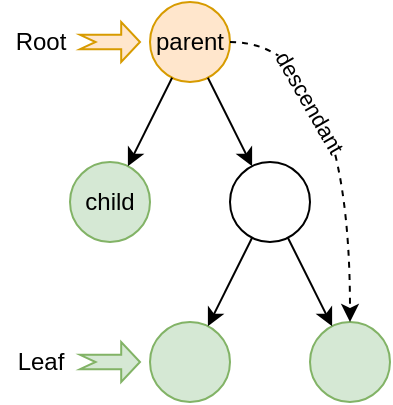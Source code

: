 <mxfile version="18.0.1" type="device"><diagram id="NC5F_iFgL1e3lb-aJBxh" name="Seite-1"><mxGraphModel dx="525" dy="488" grid="1" gridSize="10" guides="1" tooltips="1" connect="1" arrows="1" fold="1" page="1" pageScale="1" pageWidth="827" pageHeight="1169" math="0" shadow="0"><root><mxCell id="0"/><mxCell id="1" parent="0"/><mxCell id="5tkcTgRp0p-Gv210PRTU-1" value="parent" style="ellipse;whiteSpace=wrap;html=1;aspect=fixed;fillColor=#ffe6cc;strokeColor=#d79b00;" vertex="1" parent="1"><mxGeometry x="320" y="120" width="40" height="40" as="geometry"/></mxCell><mxCell id="5tkcTgRp0p-Gv210PRTU-2" value="child" style="ellipse;whiteSpace=wrap;html=1;aspect=fixed;fillColor=#d5e8d4;strokeColor=#82b366;" vertex="1" parent="1"><mxGeometry x="280" y="200" width="40" height="40" as="geometry"/></mxCell><mxCell id="5tkcTgRp0p-Gv210PRTU-3" value="" style="ellipse;whiteSpace=wrap;html=1;aspect=fixed;" vertex="1" parent="1"><mxGeometry x="360" y="200" width="40" height="40" as="geometry"/></mxCell><mxCell id="5tkcTgRp0p-Gv210PRTU-4" value="" style="ellipse;whiteSpace=wrap;html=1;aspect=fixed;fillColor=#d5e8d4;strokeColor=#82b366;" vertex="1" parent="1"><mxGeometry x="320" y="280" width="40" height="40" as="geometry"/></mxCell><mxCell id="5tkcTgRp0p-Gv210PRTU-5" value="" style="ellipse;whiteSpace=wrap;html=1;aspect=fixed;fillColor=#d5e8d4;strokeColor=#82b366;" vertex="1" parent="1"><mxGeometry x="400" y="280" width="40" height="40" as="geometry"/></mxCell><mxCell id="5tkcTgRp0p-Gv210PRTU-6" value="" style="endArrow=classic;html=1;rounded=0;" edge="1" parent="1" source="5tkcTgRp0p-Gv210PRTU-1" target="5tkcTgRp0p-Gv210PRTU-2"><mxGeometry width="50" height="50" relative="1" as="geometry"><mxPoint x="320" y="310" as="sourcePoint"/><mxPoint x="370" y="260" as="targetPoint"/></mxGeometry></mxCell><mxCell id="5tkcTgRp0p-Gv210PRTU-7" value="" style="endArrow=classic;html=1;rounded=0;" edge="1" parent="1" source="5tkcTgRp0p-Gv210PRTU-1" target="5tkcTgRp0p-Gv210PRTU-3"><mxGeometry width="50" height="50" relative="1" as="geometry"><mxPoint x="335.858" y="164.142" as="sourcePoint"/><mxPoint x="284.142" y="215.858" as="targetPoint"/></mxGeometry></mxCell><mxCell id="5tkcTgRp0p-Gv210PRTU-8" value="" style="endArrow=classic;html=1;rounded=0;" edge="1" parent="1" source="5tkcTgRp0p-Gv210PRTU-3" target="5tkcTgRp0p-Gv210PRTU-5"><mxGeometry width="50" height="50" relative="1" as="geometry"><mxPoint x="345.858" y="174.142" as="sourcePoint"/><mxPoint x="294.142" y="225.858" as="targetPoint"/></mxGeometry></mxCell><mxCell id="5tkcTgRp0p-Gv210PRTU-9" value="" style="endArrow=classic;html=1;rounded=0;" edge="1" parent="1" source="5tkcTgRp0p-Gv210PRTU-3" target="5tkcTgRp0p-Gv210PRTU-4"><mxGeometry width="50" height="50" relative="1" as="geometry"><mxPoint x="355.858" y="184.142" as="sourcePoint"/><mxPoint x="304.142" y="235.858" as="targetPoint"/></mxGeometry></mxCell><mxCell id="5tkcTgRp0p-Gv210PRTU-15" value="" style="html=1;shadow=0;dashed=0;align=center;verticalAlign=middle;shape=mxgraph.arrows2.arrow;dy=0.64;dx=9.4;notch=7.8;fillColor=#d5e8d4;strokeColor=#82b366;" vertex="1" parent="1"><mxGeometry x="285" y="290" width="30" height="20" as="geometry"/></mxCell><mxCell id="5tkcTgRp0p-Gv210PRTU-16" value="Leaf" style="text;html=1;align=center;verticalAlign=middle;resizable=0;points=[];autosize=1;strokeColor=none;fillColor=none;" vertex="1" parent="1"><mxGeometry x="245" y="290" width="40" height="20" as="geometry"/></mxCell><mxCell id="5tkcTgRp0p-Gv210PRTU-17" value="" style="html=1;shadow=0;dashed=0;align=center;verticalAlign=middle;shape=mxgraph.arrows2.arrow;dy=0.64;dx=9.4;notch=7.8;fillColor=#ffe6cc;strokeColor=#d79b00;" vertex="1" parent="1"><mxGeometry x="285" y="130" width="30" height="20" as="geometry"/></mxCell><mxCell id="5tkcTgRp0p-Gv210PRTU-18" value="Root" style="text;html=1;align=center;verticalAlign=middle;resizable=0;points=[];autosize=1;strokeColor=none;fillColor=none;" vertex="1" parent="1"><mxGeometry x="245" y="130" width="40" height="20" as="geometry"/></mxCell><mxCell id="5tkcTgRp0p-Gv210PRTU-21" value="" style="endArrow=classic;dashed=1;html=1;rounded=0;edgeStyle=orthogonalEdgeStyle;endFill=1;curved=1;" edge="1" parent="1" source="5tkcTgRp0p-Gv210PRTU-1" target="5tkcTgRp0p-Gv210PRTU-5"><mxGeometry width="50" height="50" relative="1" as="geometry"><mxPoint x="490" y="150" as="sourcePoint"/><mxPoint x="540" y="100" as="targetPoint"/><Array as="points"><mxPoint x="420" y="140"/></Array></mxGeometry></mxCell><mxCell id="5tkcTgRp0p-Gv210PRTU-22" value="descendant" style="edgeLabel;html=1;align=center;verticalAlign=middle;resizable=0;points=[];rotation=60;" vertex="1" connectable="0" parent="5tkcTgRp0p-Gv210PRTU-21"><mxGeometry x="-0.104" y="-16" relative="1" as="geometry"><mxPoint x="-4" as="offset"/></mxGeometry></mxCell></root></mxGraphModel></diagram></mxfile>